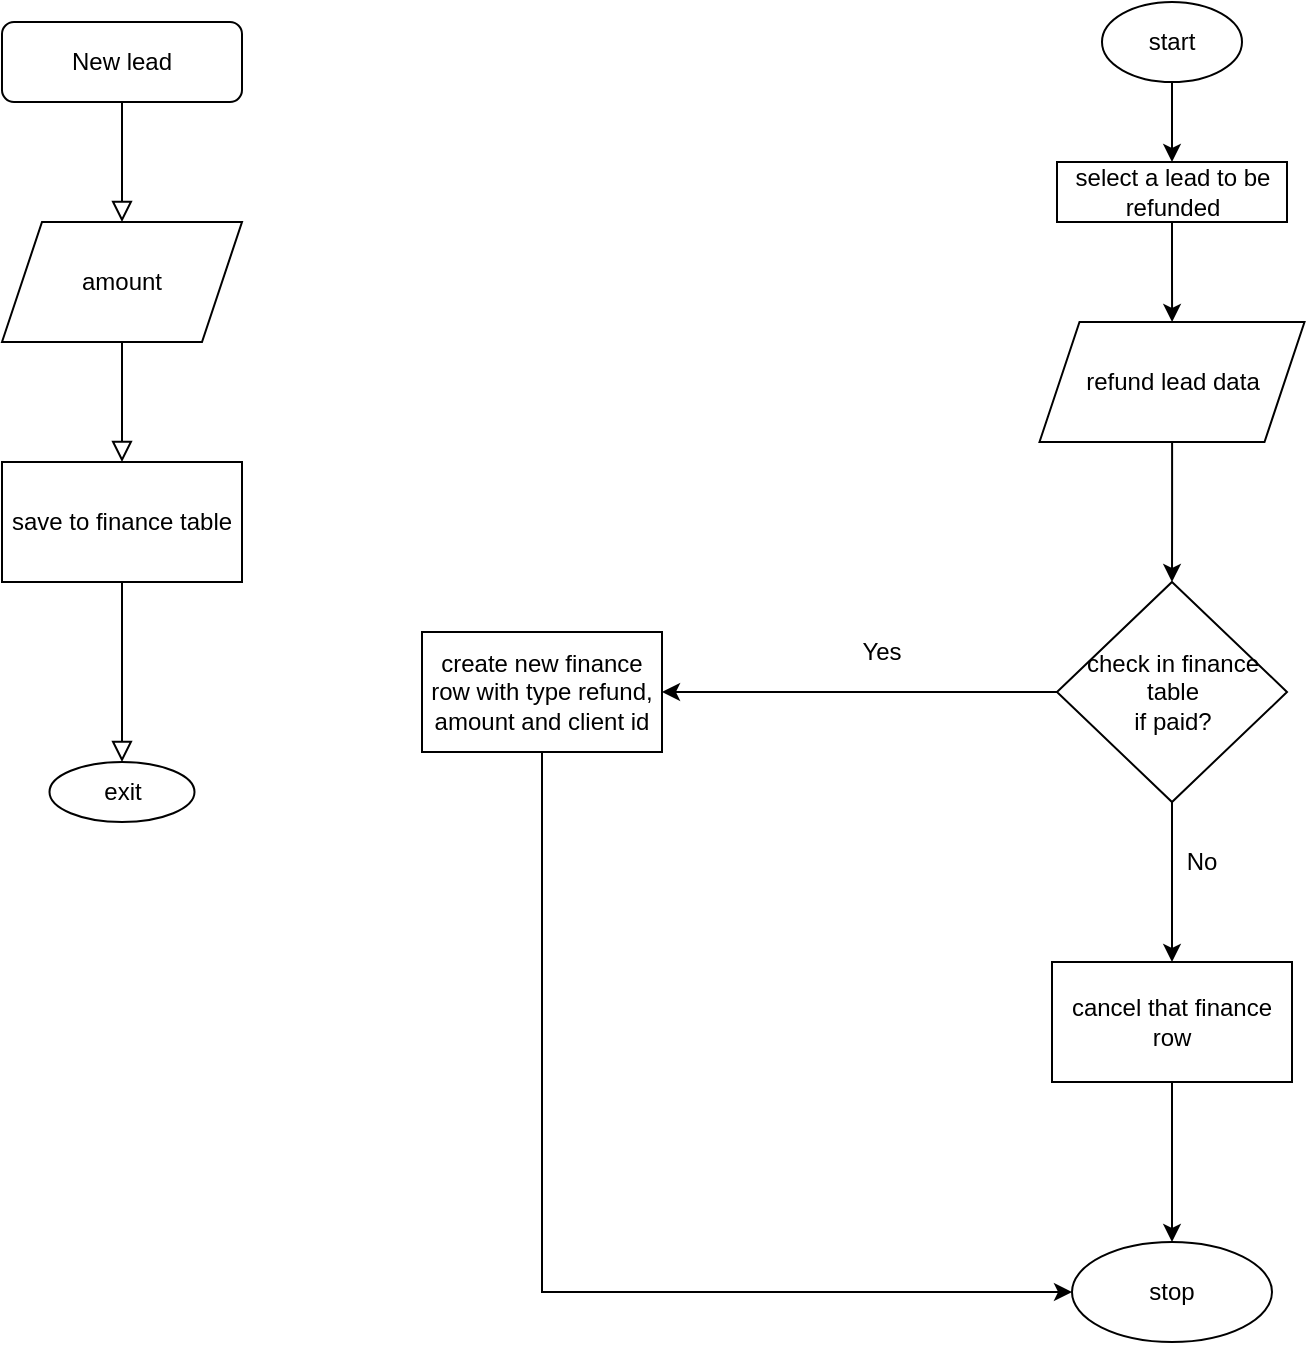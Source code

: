<mxfile version="13.8.0" type="github">
  <diagram id="C5RBs43oDa-KdzZeNtuy" name="Page-1">
    <mxGraphModel dx="868" dy="450" grid="1" gridSize="10" guides="1" tooltips="1" connect="1" arrows="1" fold="1" page="1" pageScale="1" pageWidth="827" pageHeight="1169" math="0" shadow="0">
      <root>
        <mxCell id="WIyWlLk6GJQsqaUBKTNV-0" />
        <mxCell id="WIyWlLk6GJQsqaUBKTNV-1" parent="WIyWlLk6GJQsqaUBKTNV-0" />
        <mxCell id="WIyWlLk6GJQsqaUBKTNV-2" value="" style="rounded=0;html=1;jettySize=auto;orthogonalLoop=1;fontSize=11;endArrow=block;endFill=0;endSize=8;strokeWidth=1;shadow=0;labelBackgroundColor=none;edgeStyle=orthogonalEdgeStyle;entryX=0.5;entryY=0;entryDx=0;entryDy=0;" parent="WIyWlLk6GJQsqaUBKTNV-1" source="nmb83Mv5JrrBnlL4vDk_-3" target="nmb83Mv5JrrBnlL4vDk_-7" edge="1">
          <mxGeometry relative="1" as="geometry">
            <mxPoint x="90" y="350" as="targetPoint" />
          </mxGeometry>
        </mxCell>
        <mxCell id="WIyWlLk6GJQsqaUBKTNV-3" value="New lead" style="rounded=1;whiteSpace=wrap;html=1;fontSize=12;glass=0;strokeWidth=1;shadow=0;" parent="WIyWlLk6GJQsqaUBKTNV-1" vertex="1">
          <mxGeometry x="30" y="20" width="120" height="40" as="geometry" />
        </mxCell>
        <mxCell id="nmb83Mv5JrrBnlL4vDk_-0" value="amount" style="shape=parallelogram;perimeter=parallelogramPerimeter;whiteSpace=wrap;html=1;fixedSize=1;" vertex="1" parent="WIyWlLk6GJQsqaUBKTNV-1">
          <mxGeometry x="30" y="120" width="120" height="60" as="geometry" />
        </mxCell>
        <mxCell id="nmb83Mv5JrrBnlL4vDk_-1" value="" style="rounded=0;html=1;jettySize=auto;orthogonalLoop=1;fontSize=11;endArrow=block;endFill=0;endSize=8;strokeWidth=1;shadow=0;labelBackgroundColor=none;edgeStyle=orthogonalEdgeStyle;" edge="1" parent="WIyWlLk6GJQsqaUBKTNV-1" source="WIyWlLk6GJQsqaUBKTNV-3" target="nmb83Mv5JrrBnlL4vDk_-0">
          <mxGeometry relative="1" as="geometry">
            <mxPoint x="90" y="60" as="sourcePoint" />
            <mxPoint x="120" y="180" as="targetPoint" />
          </mxGeometry>
        </mxCell>
        <mxCell id="nmb83Mv5JrrBnlL4vDk_-3" value="save to finance table&lt;br&gt;" style="rounded=0;whiteSpace=wrap;html=1;" vertex="1" parent="WIyWlLk6GJQsqaUBKTNV-1">
          <mxGeometry x="30" y="240" width="120" height="60" as="geometry" />
        </mxCell>
        <mxCell id="nmb83Mv5JrrBnlL4vDk_-4" value="" style="rounded=0;html=1;jettySize=auto;orthogonalLoop=1;fontSize=11;endArrow=block;endFill=0;endSize=8;strokeWidth=1;shadow=0;labelBackgroundColor=none;edgeStyle=orthogonalEdgeStyle;" edge="1" parent="WIyWlLk6GJQsqaUBKTNV-1" source="nmb83Mv5JrrBnlL4vDk_-0" target="nmb83Mv5JrrBnlL4vDk_-3">
          <mxGeometry relative="1" as="geometry">
            <mxPoint x="90" y="180" as="sourcePoint" />
            <mxPoint x="90" y="290" as="targetPoint" />
          </mxGeometry>
        </mxCell>
        <mxCell id="nmb83Mv5JrrBnlL4vDk_-7" value="exit&lt;br&gt;" style="ellipse;whiteSpace=wrap;html=1;" vertex="1" parent="WIyWlLk6GJQsqaUBKTNV-1">
          <mxGeometry x="53.75" y="390" width="72.5" height="30" as="geometry" />
        </mxCell>
        <mxCell id="nmb83Mv5JrrBnlL4vDk_-12" value="" style="edgeStyle=orthogonalEdgeStyle;rounded=0;orthogonalLoop=1;jettySize=auto;html=1;" edge="1" parent="WIyWlLk6GJQsqaUBKTNV-1" source="nmb83Mv5JrrBnlL4vDk_-30" target="nmb83Mv5JrrBnlL4vDk_-10">
          <mxGeometry relative="1" as="geometry" />
        </mxCell>
        <mxCell id="nmb83Mv5JrrBnlL4vDk_-8" value="start&lt;br&gt;" style="ellipse;whiteSpace=wrap;html=1;" vertex="1" parent="WIyWlLk6GJQsqaUBKTNV-1">
          <mxGeometry x="580" y="10" width="70" height="40" as="geometry" />
        </mxCell>
        <mxCell id="nmb83Mv5JrrBnlL4vDk_-14" value="" style="edgeStyle=orthogonalEdgeStyle;rounded=0;orthogonalLoop=1;jettySize=auto;html=1;" edge="1" parent="WIyWlLk6GJQsqaUBKTNV-1" source="nmb83Mv5JrrBnlL4vDk_-10" target="nmb83Mv5JrrBnlL4vDk_-13">
          <mxGeometry relative="1" as="geometry" />
        </mxCell>
        <mxCell id="nmb83Mv5JrrBnlL4vDk_-10" value="refund lead data" style="shape=parallelogram;perimeter=parallelogramPerimeter;whiteSpace=wrap;html=1;fixedSize=1;" vertex="1" parent="WIyWlLk6GJQsqaUBKTNV-1">
          <mxGeometry x="548.75" y="170" width="132.5" height="60" as="geometry" />
        </mxCell>
        <mxCell id="nmb83Mv5JrrBnlL4vDk_-20" value="" style="edgeStyle=orthogonalEdgeStyle;rounded=0;orthogonalLoop=1;jettySize=auto;html=1;" edge="1" parent="WIyWlLk6GJQsqaUBKTNV-1" source="nmb83Mv5JrrBnlL4vDk_-13" target="nmb83Mv5JrrBnlL4vDk_-15">
          <mxGeometry relative="1" as="geometry" />
        </mxCell>
        <mxCell id="nmb83Mv5JrrBnlL4vDk_-23" value="" style="edgeStyle=orthogonalEdgeStyle;rounded=0;orthogonalLoop=1;jettySize=auto;html=1;" edge="1" parent="WIyWlLk6GJQsqaUBKTNV-1" source="nmb83Mv5JrrBnlL4vDk_-13" target="nmb83Mv5JrrBnlL4vDk_-22">
          <mxGeometry relative="1" as="geometry" />
        </mxCell>
        <mxCell id="nmb83Mv5JrrBnlL4vDk_-13" value="check in finance table&lt;br&gt;if paid?" style="rhombus;whiteSpace=wrap;html=1;" vertex="1" parent="WIyWlLk6GJQsqaUBKTNV-1">
          <mxGeometry x="557.5" y="300" width="115" height="110" as="geometry" />
        </mxCell>
        <mxCell id="nmb83Mv5JrrBnlL4vDk_-25" value="" style="edgeStyle=orthogonalEdgeStyle;rounded=0;orthogonalLoop=1;jettySize=auto;html=1;" edge="1" parent="WIyWlLk6GJQsqaUBKTNV-1" source="nmb83Mv5JrrBnlL4vDk_-15" target="nmb83Mv5JrrBnlL4vDk_-24">
          <mxGeometry relative="1" as="geometry" />
        </mxCell>
        <mxCell id="nmb83Mv5JrrBnlL4vDk_-15" value="cancel that finance row" style="rounded=0;whiteSpace=wrap;html=1;" vertex="1" parent="WIyWlLk6GJQsqaUBKTNV-1">
          <mxGeometry x="555" y="490" width="120" height="60" as="geometry" />
        </mxCell>
        <mxCell id="nmb83Mv5JrrBnlL4vDk_-21" value="No" style="text;html=1;strokeColor=none;fillColor=none;align=center;verticalAlign=middle;whiteSpace=wrap;rounded=0;" vertex="1" parent="WIyWlLk6GJQsqaUBKTNV-1">
          <mxGeometry x="610" y="430" width="40" height="20" as="geometry" />
        </mxCell>
        <mxCell id="nmb83Mv5JrrBnlL4vDk_-27" style="edgeStyle=orthogonalEdgeStyle;rounded=0;orthogonalLoop=1;jettySize=auto;html=1;entryX=0;entryY=0.5;entryDx=0;entryDy=0;" edge="1" parent="WIyWlLk6GJQsqaUBKTNV-1" source="nmb83Mv5JrrBnlL4vDk_-22" target="nmb83Mv5JrrBnlL4vDk_-24">
          <mxGeometry relative="1" as="geometry">
            <Array as="points">
              <mxPoint x="300" y="655" />
            </Array>
          </mxGeometry>
        </mxCell>
        <mxCell id="nmb83Mv5JrrBnlL4vDk_-22" value="create new finance row with type refund, amount and client id" style="rounded=0;whiteSpace=wrap;html=1;" vertex="1" parent="WIyWlLk6GJQsqaUBKTNV-1">
          <mxGeometry x="240" y="325" width="120" height="60" as="geometry" />
        </mxCell>
        <mxCell id="nmb83Mv5JrrBnlL4vDk_-24" value="stop" style="ellipse;whiteSpace=wrap;html=1;" vertex="1" parent="WIyWlLk6GJQsqaUBKTNV-1">
          <mxGeometry x="565" y="630" width="100" height="50" as="geometry" />
        </mxCell>
        <mxCell id="nmb83Mv5JrrBnlL4vDk_-28" value="Yes" style="text;html=1;strokeColor=none;fillColor=none;align=center;verticalAlign=middle;whiteSpace=wrap;rounded=0;" vertex="1" parent="WIyWlLk6GJQsqaUBKTNV-1">
          <mxGeometry x="450" y="325" width="40" height="20" as="geometry" />
        </mxCell>
        <mxCell id="nmb83Mv5JrrBnlL4vDk_-30" value="select a lead to be refunded" style="rounded=0;whiteSpace=wrap;html=1;" vertex="1" parent="WIyWlLk6GJQsqaUBKTNV-1">
          <mxGeometry x="557.5" y="90" width="115" height="30" as="geometry" />
        </mxCell>
        <mxCell id="nmb83Mv5JrrBnlL4vDk_-31" value="" style="edgeStyle=orthogonalEdgeStyle;rounded=0;orthogonalLoop=1;jettySize=auto;html=1;" edge="1" parent="WIyWlLk6GJQsqaUBKTNV-1" source="nmb83Mv5JrrBnlL4vDk_-8" target="nmb83Mv5JrrBnlL4vDk_-30">
          <mxGeometry relative="1" as="geometry">
            <mxPoint x="615" y="50" as="sourcePoint" />
            <mxPoint x="615" y="130" as="targetPoint" />
          </mxGeometry>
        </mxCell>
      </root>
    </mxGraphModel>
  </diagram>
</mxfile>
